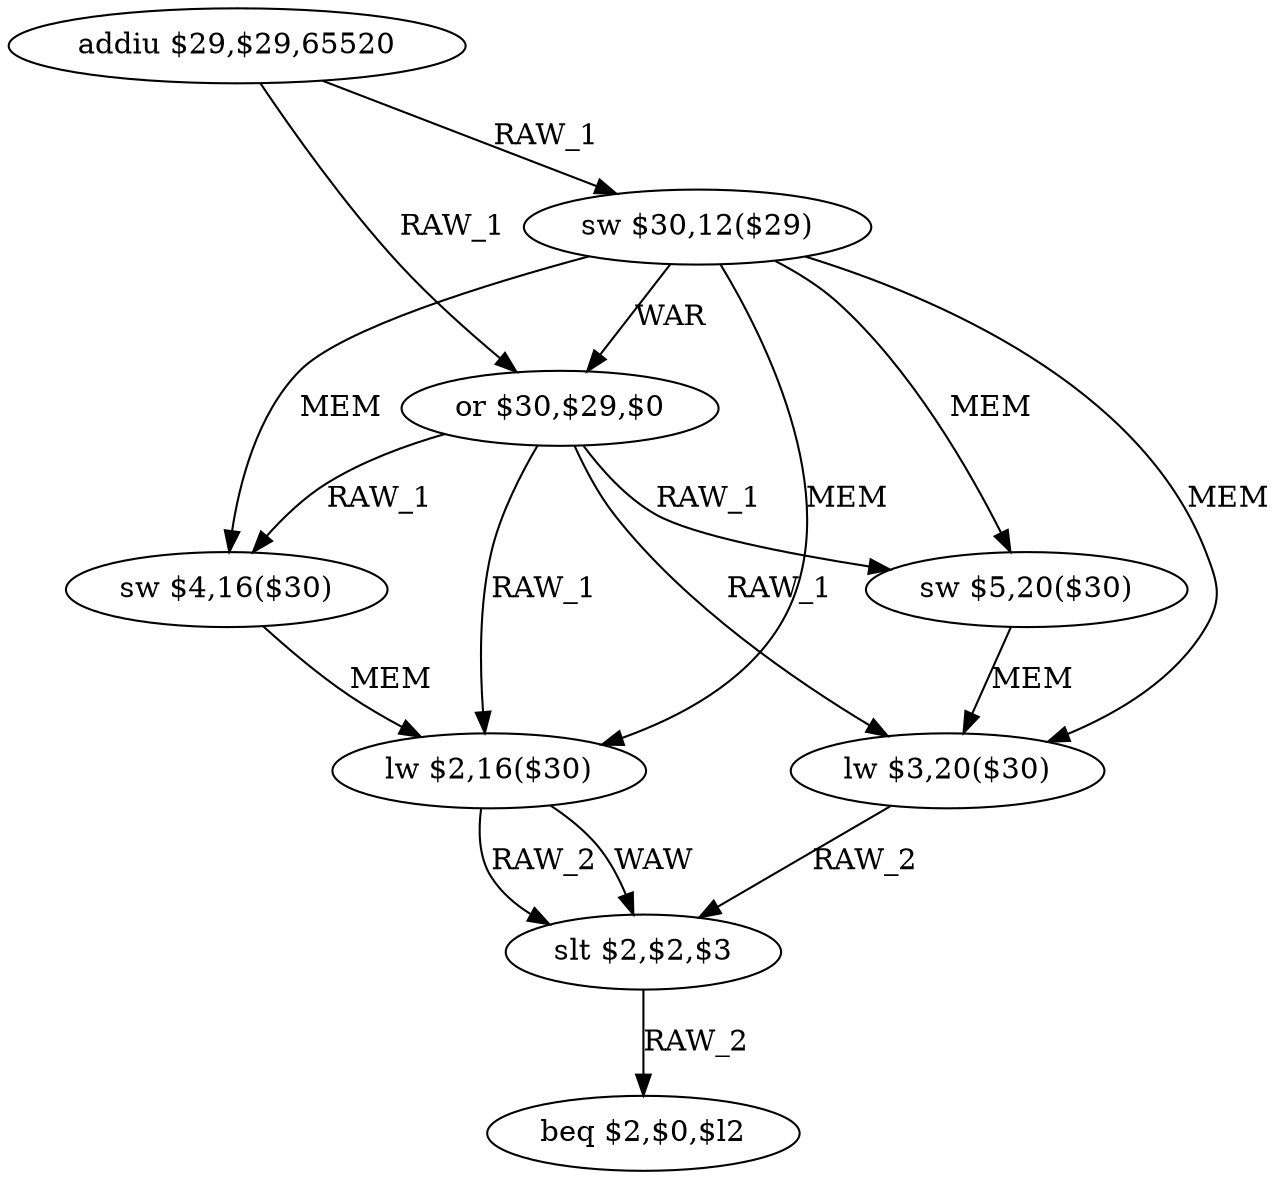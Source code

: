 digraph G1 {
node [shape = ellipse];
i0 [label = "addiu $29,$29,65520"] ;
i0 ->  i1 [label= "RAW_1"];
i0 ->  i2 [label= "RAW_1"];
i1 [label = "sw $30,12($29)"] ;
i1 ->  i2 [label= "WAR"];
i1 ->  i3 [label= "MEM"];
i1 ->  i4 [label= "MEM"];
i1 ->  i5 [label= "MEM"];
i1 ->  i6 [label= "MEM"];
i2 [label = "or $30,$29,$0"] ;
i2 ->  i3 [label= "RAW_1"];
i2 ->  i4 [label= "RAW_1"];
i2 ->  i5 [label= "RAW_1"];
i2 ->  i6 [label= "RAW_1"];
i3 [label = "sw $4,16($30)"] ;
i3 ->  i5 [label= "MEM"];
i5 [label = "lw $2,16($30)"] ;
i5 ->  i7 [label= "RAW_2"];
i5 ->  i7 [label= "WAW"];
i7 [label = "slt $2,$2,$3"] ;
i7 ->  i8 [label= "RAW_2"];
i8 [label = "beq $2,$0,$l2"] ;
i4 [label = "sw $5,20($30)"] ;
i4 ->  i6 [label= "MEM"];
i6 [label = "lw $3,20($30)"] ;
i6 ->  i7 [label= "RAW_2"];
}
